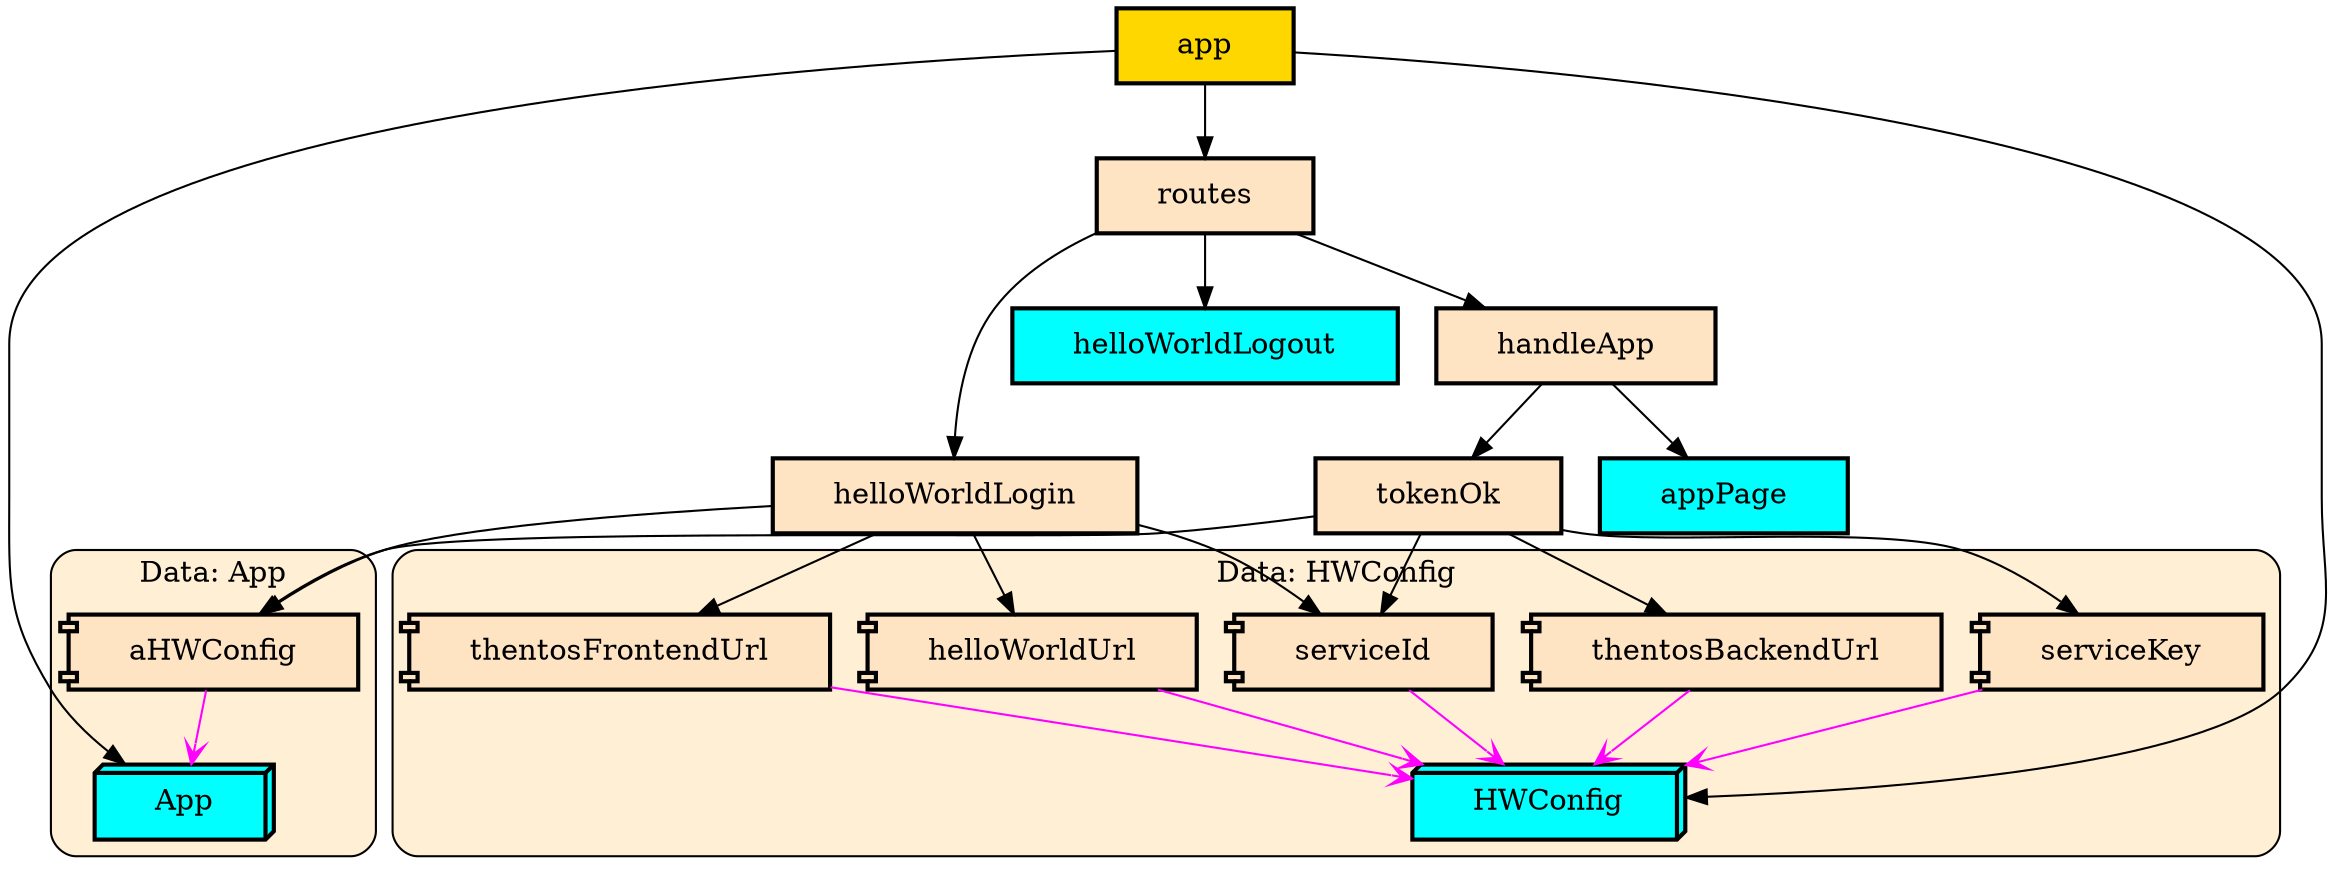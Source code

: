 digraph "Diagram of: Site" {
    node [margin="0.4,0.1"
         ,style=filled];
    subgraph cluster_Data_App {
        graph [label="Data: App"
              ,style="filled,rounded"
              ,fillcolor=papayawhip];
        1 [label=App
          ,shape=box3d
          ,fillcolor=cyan
          ,style="filled,bold"];
        3 [label=aHWConfig
          ,shape=component
          ,fillcolor=bisque
          ,style="filled,bold"];
    }
    subgraph cluster_Data_HWConfig {
        graph [label="Data: HWConfig"
              ,style="filled,rounded"
              ,fillcolor=papayawhip];
        2 [label=HWConfig
          ,shape=box3d
          ,fillcolor=cyan
          ,style="filled,bold"];
        9 [label=helloWorldUrl
          ,shape=component
          ,fillcolor=bisque
          ,style="filled,bold"];
        11 [label=serviceId
           ,shape=component
           ,fillcolor=bisque
           ,style="filled,bold"];
        12 [label=serviceKey
           ,shape=component
           ,fillcolor=bisque
           ,style="filled,bold"];
        13 [label=thentosBackendUrl
           ,shape=component
           ,fillcolor=bisque
           ,style="filled,bold"];
        14 [label=thentosFrontendUrl
           ,shape=component
           ,fillcolor=bisque
           ,style="filled,bold"];
    }
    4 [label=app
      ,shape=box
      ,fillcolor=gold
      ,style="filled,bold"];
    5 [label=appPage
      ,shape=box
      ,fillcolor=cyan
      ,style="filled,bold"];
    6 [label=handleApp
      ,shape=box
      ,fillcolor=bisque
      ,style="filled,bold"];
    7 [label=helloWorldLogin
      ,shape=box
      ,fillcolor=bisque
      ,style="filled,bold"];
    8 [label=helloWorldLogout
      ,shape=box
      ,fillcolor=cyan
      ,style="filled,bold"];
    10 [label=routes
       ,shape=box
       ,fillcolor=bisque
       ,style="filled,bold"];
    15 [label=tokenOk
       ,shape=box
       ,fillcolor=bisque
       ,style="filled,bold"];
    3 -> 1 [penwidth=1
           ,color=magenta
           ,arrowtail=odot
           ,arrowhead=vee];
    4 -> 1 [penwidth=1,color=black];
    4 -> 2 [penwidth=1,color=black];
    4 -> 10 [penwidth=1
            ,color=black];
    6 -> 5 [penwidth=1,color=black];
    6 -> 15 [penwidth=1
            ,color=black];
    7 -> 3 [penwidth=1,color=black];
    7 -> 9 [penwidth=1,color=black];
    7 -> 11 [penwidth=1
            ,color=black];
    7 -> 14 [penwidth=1
            ,color=black];
    9 -> 2 [penwidth=1
           ,color=magenta
           ,arrowtail=odot
           ,arrowhead=vee];
    10 -> 6 [penwidth=1
            ,color=black];
    10 -> 7 [penwidth=1
            ,color=black];
    10 -> 8 [penwidth=1
            ,color=black];
    11 -> 2 [penwidth=1
            ,color=magenta
            ,arrowtail=odot
            ,arrowhead=vee];
    12 -> 2 [penwidth=1
            ,color=magenta
            ,arrowtail=odot
            ,arrowhead=vee];
    13 -> 2 [penwidth=1
            ,color=magenta
            ,arrowtail=odot
            ,arrowhead=vee];
    14 -> 2 [penwidth=1
            ,color=magenta
            ,arrowtail=odot
            ,arrowhead=vee];
    15 -> 3 [penwidth=1
            ,color=black];
    15 -> 11 [penwidth=1
             ,color=black];
    15 -> 12 [penwidth=1
             ,color=black];
    15 -> 13 [penwidth=1
             ,color=black];
}
